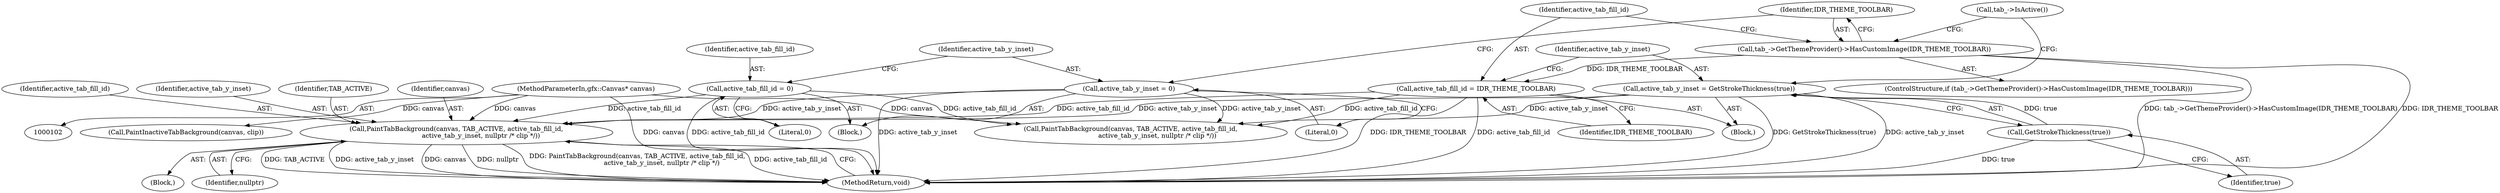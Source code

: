 digraph "0_Chrome_45d901b56f578a74b19ba0d10fa5c4c467f19303_6@pointer" {
"1000128" [label="(Call,PaintTabBackground(canvas, TAB_ACTIVE, active_tab_fill_id,\n                        active_tab_y_inset, nullptr /* clip */))"];
"1000103" [label="(MethodParameterIn,gfx::Canvas* canvas)"];
"1000107" [label="(Call,active_tab_fill_id = 0)"];
"1000118" [label="(Call,active_tab_fill_id = IDR_THEME_TOOLBAR)"];
"1000115" [label="(Call,tab_->GetThemeProvider()->HasCustomImage(IDR_THEME_TOOLBAR))"];
"1000111" [label="(Call,active_tab_y_inset = 0)"];
"1000121" [label="(Call,active_tab_y_inset = GetStrokeThickness(true))"];
"1000123" [label="(Call,GetStrokeThickness(true))"];
"1000120" [label="(Identifier,IDR_THEME_TOOLBAR)"];
"1000109" [label="(Literal,0)"];
"1000124" [label="(Identifier,true)"];
"1000121" [label="(Call,active_tab_y_inset = GetStrokeThickness(true))"];
"1000126" [label="(Call,tab_->IsActive())"];
"1000129" [label="(Identifier,canvas)"];
"1000122" [label="(Identifier,active_tab_y_inset)"];
"1000127" [label="(Block,)"];
"1000118" [label="(Call,active_tab_fill_id = IDR_THEME_TOOLBAR)"];
"1000119" [label="(Identifier,active_tab_fill_id)"];
"1000112" [label="(Identifier,active_tab_y_inset)"];
"1000105" [label="(Block,)"];
"1000114" [label="(ControlStructure,if (tab_->GetThemeProvider()->HasCustomImage(IDR_THEME_TOOLBAR)))"];
"1000107" [label="(Call,active_tab_fill_id = 0)"];
"1000161" [label="(MethodReturn,void)"];
"1000115" [label="(Call,tab_->GetThemeProvider()->HasCustomImage(IDR_THEME_TOOLBAR))"];
"1000136" [label="(Call,PaintInactiveTabBackground(canvas, clip))"];
"1000131" [label="(Identifier,active_tab_fill_id)"];
"1000132" [label="(Identifier,active_tab_y_inset)"];
"1000128" [label="(Call,PaintTabBackground(canvas, TAB_ACTIVE, active_tab_fill_id,\n                        active_tab_y_inset, nullptr /* clip */))"];
"1000133" [label="(Identifier,nullptr)"];
"1000116" [label="(Identifier,IDR_THEME_TOOLBAR)"];
"1000123" [label="(Call,GetStrokeThickness(true))"];
"1000111" [label="(Call,active_tab_y_inset = 0)"];
"1000113" [label="(Literal,0)"];
"1000154" [label="(Call,PaintTabBackground(canvas, TAB_ACTIVE, active_tab_fill_id,\n                          active_tab_y_inset, nullptr /* clip */))"];
"1000108" [label="(Identifier,active_tab_fill_id)"];
"1000103" [label="(MethodParameterIn,gfx::Canvas* canvas)"];
"1000117" [label="(Block,)"];
"1000130" [label="(Identifier,TAB_ACTIVE)"];
"1000128" -> "1000127"  [label="AST: "];
"1000128" -> "1000133"  [label="CFG: "];
"1000129" -> "1000128"  [label="AST: "];
"1000130" -> "1000128"  [label="AST: "];
"1000131" -> "1000128"  [label="AST: "];
"1000132" -> "1000128"  [label="AST: "];
"1000133" -> "1000128"  [label="AST: "];
"1000161" -> "1000128"  [label="CFG: "];
"1000128" -> "1000161"  [label="DDG: TAB_ACTIVE"];
"1000128" -> "1000161"  [label="DDG: active_tab_y_inset"];
"1000128" -> "1000161"  [label="DDG: canvas"];
"1000128" -> "1000161"  [label="DDG: nullptr"];
"1000128" -> "1000161"  [label="DDG: PaintTabBackground(canvas, TAB_ACTIVE, active_tab_fill_id,\n                        active_tab_y_inset, nullptr /* clip */)"];
"1000128" -> "1000161"  [label="DDG: active_tab_fill_id"];
"1000103" -> "1000128"  [label="DDG: canvas"];
"1000107" -> "1000128"  [label="DDG: active_tab_fill_id"];
"1000118" -> "1000128"  [label="DDG: active_tab_fill_id"];
"1000111" -> "1000128"  [label="DDG: active_tab_y_inset"];
"1000121" -> "1000128"  [label="DDG: active_tab_y_inset"];
"1000103" -> "1000102"  [label="AST: "];
"1000103" -> "1000161"  [label="DDG: canvas"];
"1000103" -> "1000136"  [label="DDG: canvas"];
"1000103" -> "1000154"  [label="DDG: canvas"];
"1000107" -> "1000105"  [label="AST: "];
"1000107" -> "1000109"  [label="CFG: "];
"1000108" -> "1000107"  [label="AST: "];
"1000109" -> "1000107"  [label="AST: "];
"1000112" -> "1000107"  [label="CFG: "];
"1000107" -> "1000161"  [label="DDG: active_tab_fill_id"];
"1000107" -> "1000154"  [label="DDG: active_tab_fill_id"];
"1000118" -> "1000117"  [label="AST: "];
"1000118" -> "1000120"  [label="CFG: "];
"1000119" -> "1000118"  [label="AST: "];
"1000120" -> "1000118"  [label="AST: "];
"1000122" -> "1000118"  [label="CFG: "];
"1000118" -> "1000161"  [label="DDG: IDR_THEME_TOOLBAR"];
"1000118" -> "1000161"  [label="DDG: active_tab_fill_id"];
"1000115" -> "1000118"  [label="DDG: IDR_THEME_TOOLBAR"];
"1000118" -> "1000154"  [label="DDG: active_tab_fill_id"];
"1000115" -> "1000114"  [label="AST: "];
"1000115" -> "1000116"  [label="CFG: "];
"1000116" -> "1000115"  [label="AST: "];
"1000119" -> "1000115"  [label="CFG: "];
"1000126" -> "1000115"  [label="CFG: "];
"1000115" -> "1000161"  [label="DDG: tab_->GetThemeProvider()->HasCustomImage(IDR_THEME_TOOLBAR)"];
"1000115" -> "1000161"  [label="DDG: IDR_THEME_TOOLBAR"];
"1000111" -> "1000105"  [label="AST: "];
"1000111" -> "1000113"  [label="CFG: "];
"1000112" -> "1000111"  [label="AST: "];
"1000113" -> "1000111"  [label="AST: "];
"1000116" -> "1000111"  [label="CFG: "];
"1000111" -> "1000161"  [label="DDG: active_tab_y_inset"];
"1000111" -> "1000154"  [label="DDG: active_tab_y_inset"];
"1000121" -> "1000117"  [label="AST: "];
"1000121" -> "1000123"  [label="CFG: "];
"1000122" -> "1000121"  [label="AST: "];
"1000123" -> "1000121"  [label="AST: "];
"1000126" -> "1000121"  [label="CFG: "];
"1000121" -> "1000161"  [label="DDG: GetStrokeThickness(true)"];
"1000121" -> "1000161"  [label="DDG: active_tab_y_inset"];
"1000123" -> "1000121"  [label="DDG: true"];
"1000121" -> "1000154"  [label="DDG: active_tab_y_inset"];
"1000123" -> "1000124"  [label="CFG: "];
"1000124" -> "1000123"  [label="AST: "];
"1000123" -> "1000161"  [label="DDG: true"];
}
